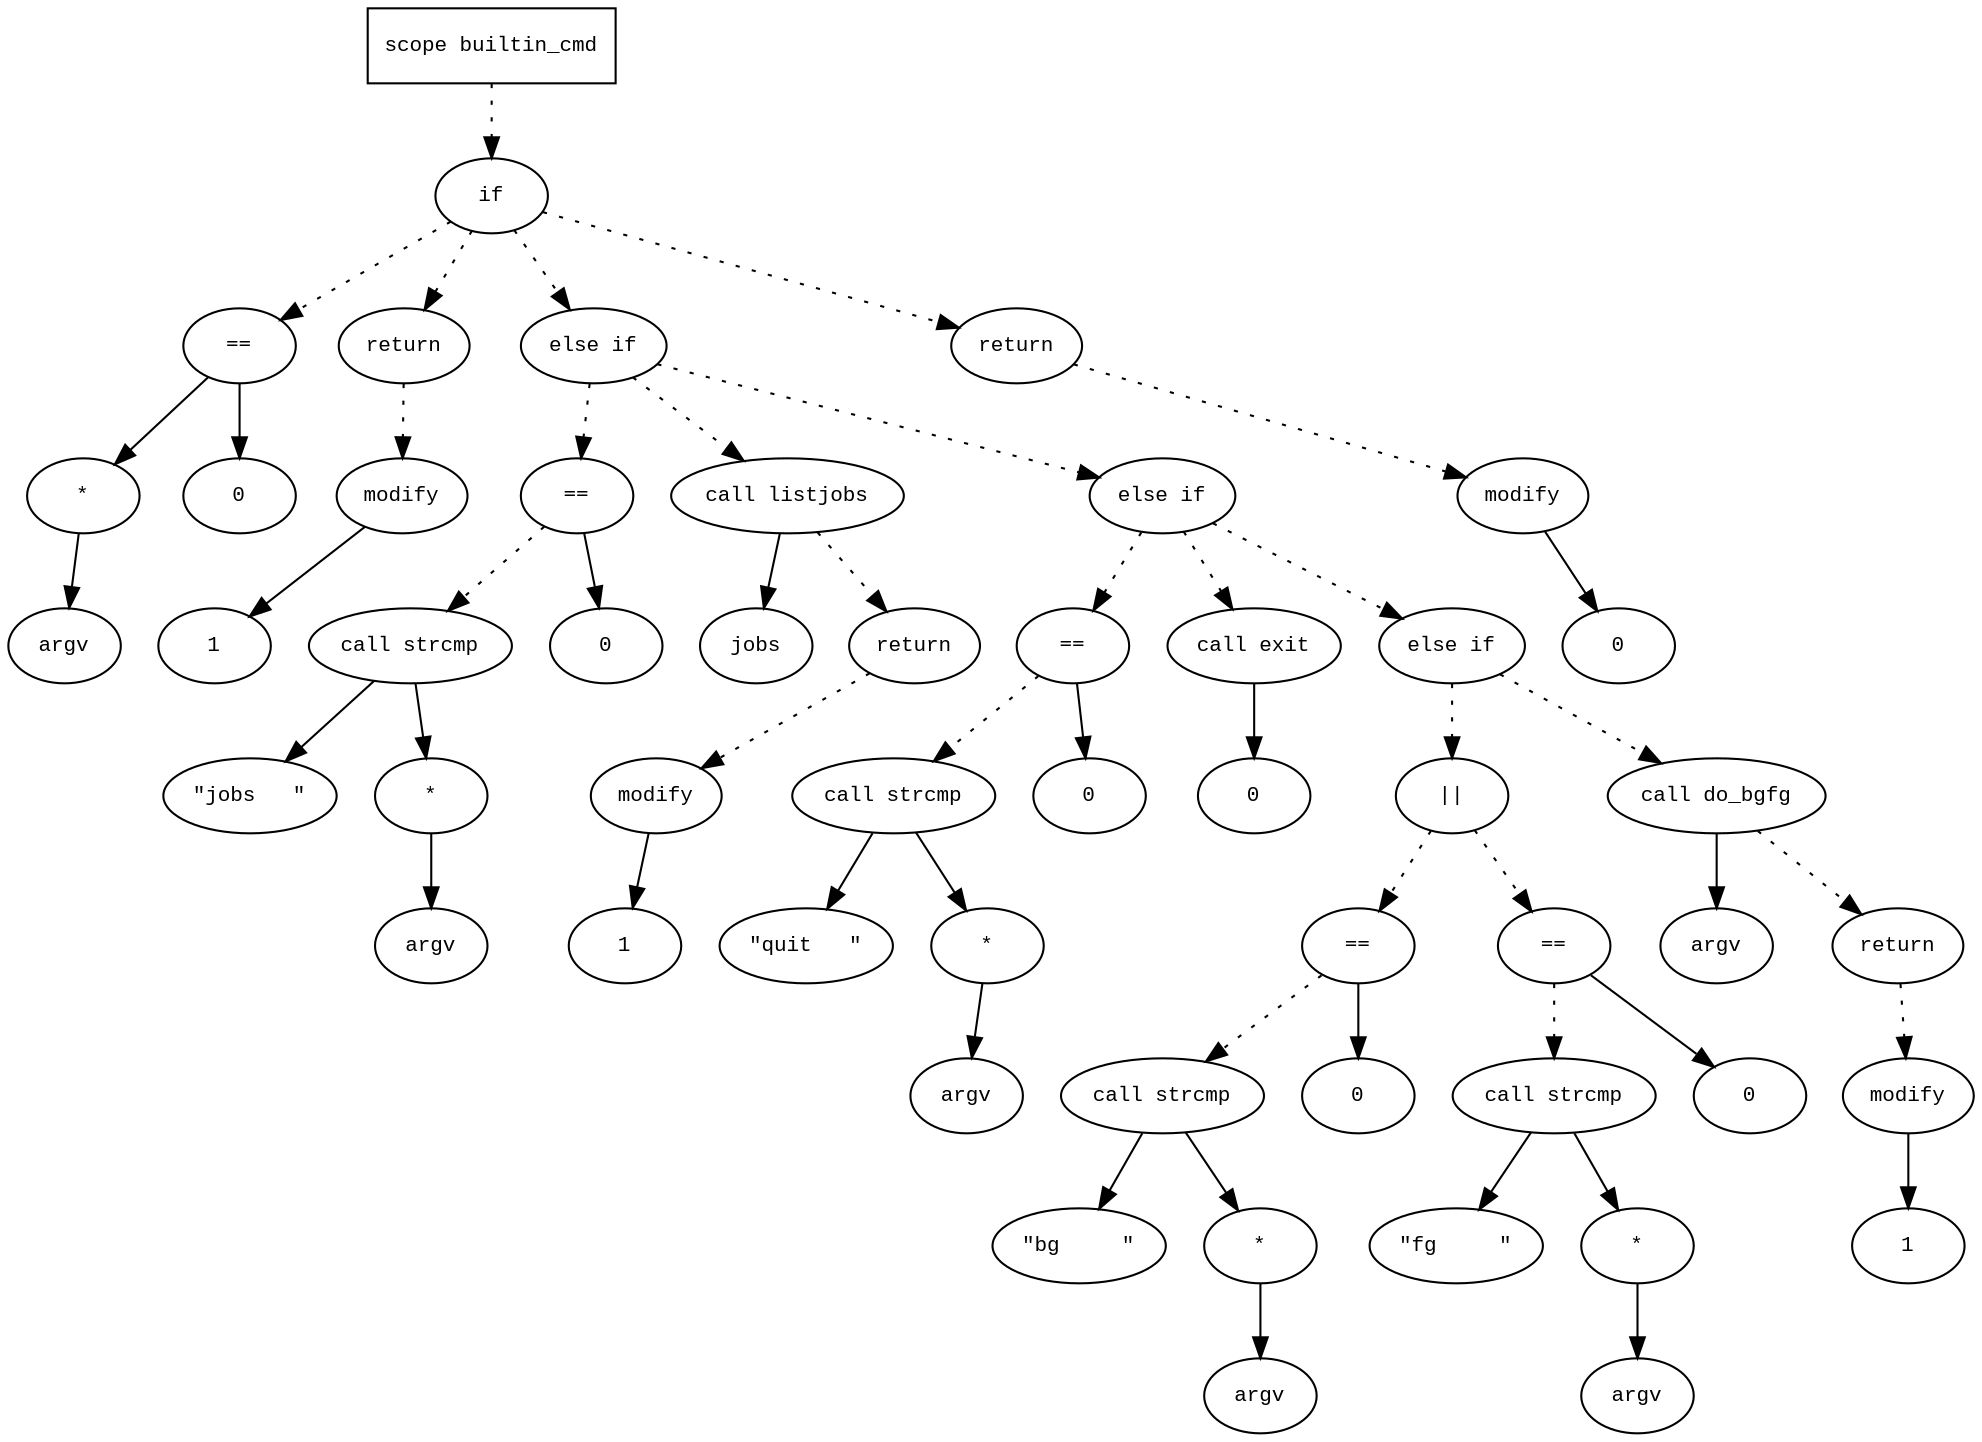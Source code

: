 digraph AST {
  graph [fontname="Times New Roman",fontsize=10];
  node  [fontname="Courier New",fontsize=10];
  edge  [fontname="Times New Roman",fontsize=10];

  node1 [label="scope builtin_cmd",shape=box];
  node2 [label="if",shape=ellipse];
  node1 -> node2 [style=dotted];
  node3 [label="==",shape=ellipse];
  node4 [label="*",shape=ellipse];
  node5 [label="argv",shape=ellipse];
  node4 -> node5;
  node3 -> node4;
  node6 [label="0",shape=ellipse];
  node3 -> node6;
  node2 -> node3 [style=dotted];
  node7 [label="return",shape=ellipse];
  node8 [label="modify",shape=ellipse];
  node9 [label="1",shape=ellipse];
  node8 -> node9;
  node7 -> node8 [style=dotted];
  node2 -> node7 [style=dotted];
  node10 [label="else if",shape=ellipse];
  node2 -> node10 [style=dotted];
  node11 [label="==",shape=ellipse];
  node12 [label="call strcmp",shape=ellipse];
  node13 [label="\"jobs   \"",shape=ellipse];
  node12 -> node13;
  node14 [label="*",shape=ellipse];
  node15 [label="argv",shape=ellipse];
  node14 -> node15;
  node12 -> node14;
  node11 -> node12 [style=dotted];
  node16 [label="0",shape=ellipse];
  node11 -> node16;
  node10 -> node11 [style=dotted];
  node17 [label="call listjobs",shape=ellipse];
  node18 [label="jobs",shape=ellipse];
  node17 -> node18;
  node10 -> node17 [style=dotted];
  node19 [label="return",shape=ellipse];
  node20 [label="modify",shape=ellipse];
  node21 [label="1",shape=ellipse];
  node20 -> node21;
  node19 -> node20 [style=dotted];
  node17 -> node19 [style=dotted];
  node22 [label="else if",shape=ellipse];
  node10 -> node22 [style=dotted];
  node23 [label="==",shape=ellipse];
  node24 [label="call strcmp",shape=ellipse];
  node25 [label="\"quit   \"",shape=ellipse];
  node24 -> node25;
  node26 [label="*",shape=ellipse];
  node27 [label="argv",shape=ellipse];
  node26 -> node27;
  node24 -> node26;
  node23 -> node24 [style=dotted];
  node28 [label="0",shape=ellipse];
  node23 -> node28;
  node22 -> node23 [style=dotted];
  node29 [label="call exit",shape=ellipse];
  node30 [label="0",shape=ellipse];
  node29 -> node30;
  node22 -> node29 [style=dotted];
  node31 [label="else if",shape=ellipse];
  node22 -> node31 [style=dotted];
  node32 [label="||",shape=ellipse];
  node33 [label="==",shape=ellipse];
  node34 [label="call strcmp",shape=ellipse];
  node35 [label="\"bg     \"",shape=ellipse];
  node34 -> node35;
  node36 [label="*",shape=ellipse];
  node37 [label="argv",shape=ellipse];
  node36 -> node37;
  node34 -> node36;
  node33 -> node34 [style=dotted];
  node38 [label="0",shape=ellipse];
  node33 -> node38;
  node32 -> node33 [style=dotted];
  node39 [label="==",shape=ellipse];
  node40 [label="call strcmp",shape=ellipse];
  node41 [label="\"fg     \"",shape=ellipse];
  node40 -> node41;
  node42 [label="*",shape=ellipse];
  node43 [label="argv",shape=ellipse];
  node42 -> node43;
  node40 -> node42;
  node39 -> node40 [style=dotted];
  node44 [label="0",shape=ellipse];
  node39 -> node44;
  node32 -> node39 [style=dotted];
  node31 -> node32 [style=dotted];
  node45 [label="call do_bgfg",shape=ellipse];
  node46 [label="argv",shape=ellipse];
  node45 -> node46;
  node31 -> node45 [style=dotted];
  node47 [label="return",shape=ellipse];
  node48 [label="modify",shape=ellipse];
  node49 [label="1",shape=ellipse];
  node48 -> node49;
  node47 -> node48 [style=dotted];
  node45 -> node47 [style=dotted];
  node50 [label="return",shape=ellipse];
  node51 [label="modify",shape=ellipse];
  node52 [label="0",shape=ellipse];
  node51 -> node52;
  node50 -> node51 [style=dotted];
  node2 -> node50 [style=dotted];
} 